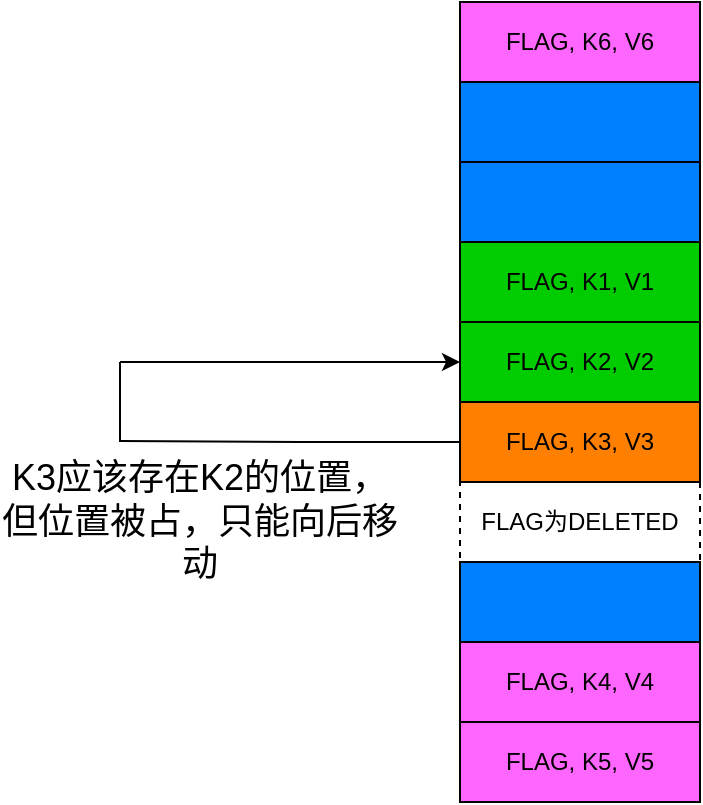 <mxfile version="21.6.1" type="device">
  <diagram name="第 1 页" id="3KioB-JEXZCpmaTutR4N">
    <mxGraphModel dx="1114" dy="786" grid="1" gridSize="10" guides="1" tooltips="1" connect="1" arrows="1" fold="1" page="1" pageScale="1" pageWidth="827" pageHeight="1169" math="0" shadow="0">
      <root>
        <mxCell id="0" />
        <mxCell id="1" parent="0" />
        <mxCell id="FLwfxf9wRMb6pL19dBWB-1" value="FLAG, K1, V1" style="rounded=0;whiteSpace=wrap;html=1;fillColor=#00CC00;" vertex="1" parent="1">
          <mxGeometry x="360" y="320" width="120" height="40" as="geometry" />
        </mxCell>
        <mxCell id="FLwfxf9wRMb6pL19dBWB-12" value="FLAG, K3, V3" style="rounded=0;whiteSpace=wrap;html=1;fillColor=#FF8000;" vertex="1" parent="1">
          <mxGeometry x="360" y="400" width="120" height="40" as="geometry" />
        </mxCell>
        <mxCell id="FLwfxf9wRMb6pL19dBWB-13" value="FLAG为DELETED" style="rounded=0;whiteSpace=wrap;html=1;fillColor=none;dashed=1;" vertex="1" parent="1">
          <mxGeometry x="360" y="440" width="120" height="40" as="geometry" />
        </mxCell>
        <mxCell id="FLwfxf9wRMb6pL19dBWB-14" value="" style="rounded=0;whiteSpace=wrap;html=1;fillColor=#007FFF;" vertex="1" parent="1">
          <mxGeometry x="360" y="480" width="120" height="40" as="geometry" />
        </mxCell>
        <mxCell id="FLwfxf9wRMb6pL19dBWB-15" value="" style="rounded=0;whiteSpace=wrap;html=1;fillColor=#007FFF;" vertex="1" parent="1">
          <mxGeometry x="360" y="280" width="120" height="40" as="geometry" />
        </mxCell>
        <mxCell id="FLwfxf9wRMb6pL19dBWB-16" value="" style="rounded=0;whiteSpace=wrap;html=1;fillColor=#007FFF;" vertex="1" parent="1">
          <mxGeometry x="360" y="240" width="120" height="40" as="geometry" />
        </mxCell>
        <mxCell id="FLwfxf9wRMb6pL19dBWB-17" value="FLAG, K6, V6" style="rounded=0;whiteSpace=wrap;html=1;fillColor=#FF66FF;" vertex="1" parent="1">
          <mxGeometry x="360" y="200" width="120" height="40" as="geometry" />
        </mxCell>
        <mxCell id="FLwfxf9wRMb6pL19dBWB-18" value="FLAG, K2, V2" style="rounded=0;whiteSpace=wrap;html=1;fillColor=#00CC00;" vertex="1" parent="1">
          <mxGeometry x="360" y="360" width="120" height="40" as="geometry" />
        </mxCell>
        <mxCell id="FLwfxf9wRMb6pL19dBWB-20" value="FLAG, K4, V4" style="rounded=0;whiteSpace=wrap;html=1;fillColor=#FF66FF;" vertex="1" parent="1">
          <mxGeometry x="360" y="520" width="120" height="40" as="geometry" />
        </mxCell>
        <mxCell id="FLwfxf9wRMb6pL19dBWB-21" value="FLAG, K5, V5" style="rounded=0;whiteSpace=wrap;html=1;fillColor=#FF66FF;" vertex="1" parent="1">
          <mxGeometry x="360" y="560" width="120" height="40" as="geometry" />
        </mxCell>
        <mxCell id="FLwfxf9wRMb6pL19dBWB-26" value="" style="endArrow=none;html=1;rounded=0;entryX=0;entryY=0.5;entryDx=0;entryDy=0;" edge="1" parent="1" target="FLwfxf9wRMb6pL19dBWB-12">
          <mxGeometry width="50" height="50" relative="1" as="geometry">
            <mxPoint x="190" y="419.5" as="sourcePoint" />
            <mxPoint x="270" y="419.5" as="targetPoint" />
            <Array as="points">
              <mxPoint x="280" y="420" />
            </Array>
          </mxGeometry>
        </mxCell>
        <mxCell id="FLwfxf9wRMb6pL19dBWB-27" value="" style="endArrow=none;html=1;rounded=0;" edge="1" parent="1">
          <mxGeometry width="50" height="50" relative="1" as="geometry">
            <mxPoint x="190" y="420" as="sourcePoint" />
            <mxPoint x="190" y="380" as="targetPoint" />
          </mxGeometry>
        </mxCell>
        <mxCell id="FLwfxf9wRMb6pL19dBWB-28" value="" style="endArrow=classic;html=1;rounded=0;entryX=0;entryY=0.5;entryDx=0;entryDy=0;" edge="1" parent="1" target="FLwfxf9wRMb6pL19dBWB-18">
          <mxGeometry width="50" height="50" relative="1" as="geometry">
            <mxPoint x="190" y="380" as="sourcePoint" />
            <mxPoint x="300" y="330" as="targetPoint" />
            <Array as="points" />
          </mxGeometry>
        </mxCell>
        <mxCell id="FLwfxf9wRMb6pL19dBWB-29" value="K3应该存在K2的位置，但位置被占，只能向后移动" style="text;html=1;strokeColor=none;fillColor=none;align=center;verticalAlign=middle;whiteSpace=wrap;rounded=0;fontSize=18;" vertex="1" parent="1">
          <mxGeometry x="130" y="445" width="200" height="30" as="geometry" />
        </mxCell>
      </root>
    </mxGraphModel>
  </diagram>
</mxfile>
